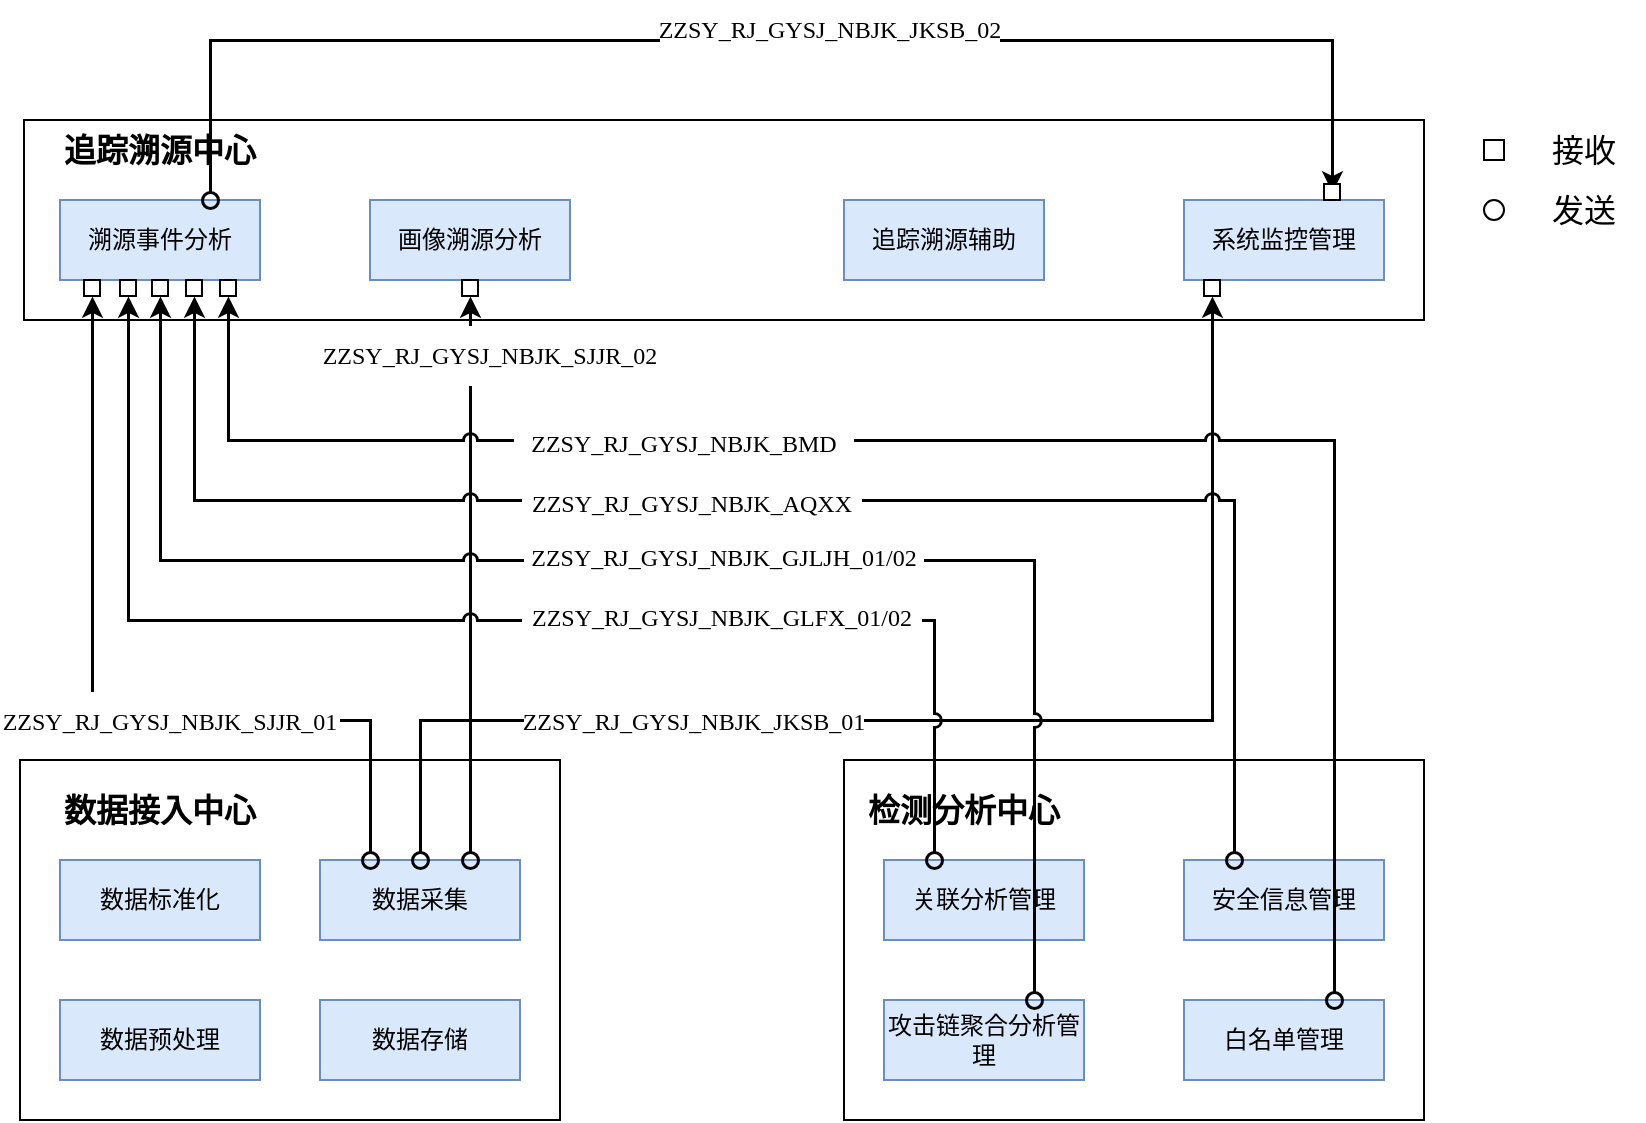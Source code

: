 <mxfile version="17.1.3" type="github">
  <diagram id="C5RBs43oDa-KdzZeNtuy" name="Page-1">
    <mxGraphModel dx="987" dy="1810" grid="1" gridSize="10" guides="1" tooltips="1" connect="1" arrows="1" fold="1" page="1" pageScale="1" pageWidth="827" pageHeight="1169" math="0" shadow="0">
      <root>
        <mxCell id="WIyWlLk6GJQsqaUBKTNV-0" />
        <mxCell id="WIyWlLk6GJQsqaUBKTNV-1" parent="WIyWlLk6GJQsqaUBKTNV-0" />
        <mxCell id="W6K0hSEOEhjyCYZdVSs8-0" value="" style="rounded=0;whiteSpace=wrap;html=1;" vertex="1" parent="WIyWlLk6GJQsqaUBKTNV-1">
          <mxGeometry x="140" y="-20" width="700" height="100" as="geometry" />
        </mxCell>
        <mxCell id="W6K0hSEOEhjyCYZdVSs8-1" value="追踪溯源中心" style="text;html=1;strokeColor=none;fillColor=none;align=center;verticalAlign=middle;whiteSpace=wrap;rounded=0;fontStyle=1;fontSize=16;" vertex="1" parent="WIyWlLk6GJQsqaUBKTNV-1">
          <mxGeometry x="148" y="-20" width="120" height="30" as="geometry" />
        </mxCell>
        <mxCell id="W6K0hSEOEhjyCYZdVSs8-2" value="溯源事件分析" style="rounded=0;whiteSpace=wrap;html=1;fillColor=#dae8fc;strokeColor=#6c8ebf;" vertex="1" parent="WIyWlLk6GJQsqaUBKTNV-1">
          <mxGeometry x="158" y="20" width="100" height="40" as="geometry" />
        </mxCell>
        <mxCell id="W6K0hSEOEhjyCYZdVSs8-3" value="画像溯源分析&lt;span style=&quot;color: rgba(0 , 0 , 0 , 0) ; font-family: monospace ; font-size: 0px&quot;&gt;%3CmxGraphModel%3E%3Croot%3E%3CmxCell%20id%3D%220%22%2F%3E%3CmxCell%20id%3D%221%22%20parent%3D%220%22%2F%3E%3CmxCell%20id%3D%222%22%20value%3D%22%E6%BA%AF%E6%BA%90%E4%BA%8B%E4%BB%B6%E5%88%86%E6%9E%90%22%20style%3D%22rounded%3D0%3BwhiteSpace%3Dwrap%3Bhtml%3D1%3BfillColor%3D%23dae8fc%3BstrokeColor%3D%236c8ebf%3B%22%20vertex%3D%221%22%20parent%3D%221%22%3E%3CmxGeometry%20x%3D%22220%22%20y%3D%22140%22%20width%3D%22120%22%20height%3D%2240%22%20as%3D%22geometry%22%2F%3E%3C%2FmxCell%3E%3C%2Froot%3E%3C%2FmxGraphModel%3E&lt;/span&gt;" style="rounded=0;whiteSpace=wrap;html=1;fillColor=#dae8fc;strokeColor=#6c8ebf;" vertex="1" parent="WIyWlLk6GJQsqaUBKTNV-1">
          <mxGeometry x="313" y="20" width="100" height="40" as="geometry" />
        </mxCell>
        <mxCell id="W6K0hSEOEhjyCYZdVSs8-35" style="edgeStyle=orthogonalEdgeStyle;shape=connector;rounded=0;sketch=0;jumpStyle=arc;orthogonalLoop=1;jettySize=auto;html=1;exitX=0.75;exitY=0;exitDx=0;exitDy=0;labelBackgroundColor=default;fontFamily=Helvetica;fontSize=16;fontColor=default;startArrow=oval;startFill=0;endArrow=classic;endFill=1;startSize=8;endSize=6;strokeColor=default;strokeWidth=1.5;" edge="1" parent="WIyWlLk6GJQsqaUBKTNV-1" source="W6K0hSEOEhjyCYZdVSs8-2">
          <mxGeometry relative="1" as="geometry">
            <mxPoint x="794" y="16" as="targetPoint" />
            <Array as="points">
              <mxPoint x="233" y="-60" />
              <mxPoint x="794" y="-60" />
            </Array>
          </mxGeometry>
        </mxCell>
        <mxCell id="W6K0hSEOEhjyCYZdVSs8-4" value="追踪溯源辅助" style="rounded=0;whiteSpace=wrap;html=1;fillColor=#dae8fc;strokeColor=#6c8ebf;" vertex="1" parent="WIyWlLk6GJQsqaUBKTNV-1">
          <mxGeometry x="550" y="20" width="100" height="40" as="geometry" />
        </mxCell>
        <mxCell id="W6K0hSEOEhjyCYZdVSs8-5" value="系统监控管理" style="rounded=0;whiteSpace=wrap;html=1;fillColor=#dae8fc;strokeColor=#6c8ebf;" vertex="1" parent="WIyWlLk6GJQsqaUBKTNV-1">
          <mxGeometry x="720" y="20" width="100" height="40" as="geometry" />
        </mxCell>
        <mxCell id="W6K0hSEOEhjyCYZdVSs8-6" value="" style="rounded=0;whiteSpace=wrap;html=1;" vertex="1" parent="WIyWlLk6GJQsqaUBKTNV-1">
          <mxGeometry x="138" y="300" width="270" height="180" as="geometry" />
        </mxCell>
        <mxCell id="W6K0hSEOEhjyCYZdVSs8-7" value="数据接入中心" style="text;html=1;strokeColor=none;fillColor=none;align=center;verticalAlign=middle;whiteSpace=wrap;rounded=0;fontStyle=1;fontSize=16;" vertex="1" parent="WIyWlLk6GJQsqaUBKTNV-1">
          <mxGeometry x="148" y="310" width="120" height="30" as="geometry" />
        </mxCell>
        <mxCell id="W6K0hSEOEhjyCYZdVSs8-8" value="数据标准化" style="rounded=0;whiteSpace=wrap;html=1;fillColor=#dae8fc;strokeColor=#6c8ebf;" vertex="1" parent="WIyWlLk6GJQsqaUBKTNV-1">
          <mxGeometry x="158" y="350" width="100" height="40" as="geometry" />
        </mxCell>
        <mxCell id="W6K0hSEOEhjyCYZdVSs8-9" value="数据预处理" style="rounded=0;whiteSpace=wrap;html=1;fillColor=#dae8fc;strokeColor=#6c8ebf;" vertex="1" parent="WIyWlLk6GJQsqaUBKTNV-1">
          <mxGeometry x="158" y="420" width="100" height="40" as="geometry" />
        </mxCell>
        <mxCell id="W6K0hSEOEhjyCYZdVSs8-10" value="数据采集" style="rounded=0;whiteSpace=wrap;html=1;fillColor=#dae8fc;strokeColor=#6c8ebf;" vertex="1" parent="WIyWlLk6GJQsqaUBKTNV-1">
          <mxGeometry x="288" y="350" width="100" height="40" as="geometry" />
        </mxCell>
        <mxCell id="W6K0hSEOEhjyCYZdVSs8-44" style="edgeStyle=orthogonalEdgeStyle;shape=connector;rounded=0;sketch=0;jumpStyle=arc;orthogonalLoop=1;jettySize=auto;html=1;entryX=0.5;entryY=1;entryDx=0;entryDy=0;labelBackgroundColor=default;fontFamily=Helvetica;fontSize=16;fontColor=default;startArrow=oval;startFill=0;endArrow=classic;endFill=1;startSize=8;endSize=6;strokeColor=default;strokeWidth=1.5;" edge="1" parent="WIyWlLk6GJQsqaUBKTNV-1" source="W6K0hSEOEhjyCYZdVSs8-10" target="W6K0hSEOEhjyCYZdVSs8-37">
          <mxGeometry relative="1" as="geometry">
            <Array as="points">
              <mxPoint x="313" y="280" />
              <mxPoint x="174" y="280" />
            </Array>
          </mxGeometry>
        </mxCell>
        <mxCell id="W6K0hSEOEhjyCYZdVSs8-34" style="edgeStyle=orthogonalEdgeStyle;shape=connector;rounded=0;sketch=0;jumpStyle=arc;orthogonalLoop=1;jettySize=auto;html=1;exitX=0.5;exitY=0;exitDx=0;exitDy=0;entryX=0.5;entryY=1;entryDx=0;entryDy=0;labelBackgroundColor=default;fontFamily=Helvetica;fontSize=16;fontColor=default;startArrow=oval;startFill=0;endArrow=classic;endFill=1;startSize=8;endSize=6;strokeColor=default;strokeWidth=1.5;" edge="1" parent="WIyWlLk6GJQsqaUBKTNV-1" source="W6K0hSEOEhjyCYZdVSs8-10" target="W6K0hSEOEhjyCYZdVSs8-47">
          <mxGeometry relative="1" as="geometry">
            <Array as="points">
              <mxPoint x="338" y="280" />
              <mxPoint x="734" y="280" />
            </Array>
          </mxGeometry>
        </mxCell>
        <mxCell id="W6K0hSEOEhjyCYZdVSs8-28" style="edgeStyle=orthogonalEdgeStyle;shape=connector;rounded=0;orthogonalLoop=1;jettySize=auto;html=1;exitX=0.75;exitY=0;exitDx=0;exitDy=0;entryX=0.5;entryY=1;entryDx=0;entryDy=0;labelBackgroundColor=default;fontFamily=Helvetica;fontSize=16;fontColor=default;startArrow=oval;startFill=0;endArrow=classic;endFill=1;startSize=8;endSize=6;strokeColor=default;strokeWidth=1.5;" edge="1" parent="WIyWlLk6GJQsqaUBKTNV-1" source="W6K0hSEOEhjyCYZdVSs8-10" target="W6K0hSEOEhjyCYZdVSs8-45">
          <mxGeometry relative="1" as="geometry" />
        </mxCell>
        <mxCell id="W6K0hSEOEhjyCYZdVSs8-11" value="数据存储" style="rounded=0;whiteSpace=wrap;html=1;fillColor=#dae8fc;strokeColor=#6c8ebf;" vertex="1" parent="WIyWlLk6GJQsqaUBKTNV-1">
          <mxGeometry x="288" y="420" width="100" height="40" as="geometry" />
        </mxCell>
        <mxCell id="W6K0hSEOEhjyCYZdVSs8-12" value="" style="rounded=0;whiteSpace=wrap;html=1;" vertex="1" parent="WIyWlLk6GJQsqaUBKTNV-1">
          <mxGeometry x="550" y="300" width="290" height="180" as="geometry" />
        </mxCell>
        <mxCell id="W6K0hSEOEhjyCYZdVSs8-13" value="检测分析中心" style="text;html=1;strokeColor=none;fillColor=none;align=center;verticalAlign=middle;whiteSpace=wrap;rounded=0;fontStyle=1;fontSize=16;" vertex="1" parent="WIyWlLk6GJQsqaUBKTNV-1">
          <mxGeometry x="550" y="310" width="120" height="30" as="geometry" />
        </mxCell>
        <mxCell id="W6K0hSEOEhjyCYZdVSs8-14" value="关联分析管理" style="rounded=0;whiteSpace=wrap;html=1;fillColor=#dae8fc;strokeColor=#6c8ebf;" vertex="1" parent="WIyWlLk6GJQsqaUBKTNV-1">
          <mxGeometry x="570" y="350" width="100" height="40" as="geometry" />
        </mxCell>
        <mxCell id="W6K0hSEOEhjyCYZdVSs8-29" style="edgeStyle=orthogonalEdgeStyle;shape=connector;rounded=0;orthogonalLoop=1;jettySize=auto;html=1;exitX=0.25;exitY=0;exitDx=0;exitDy=0;labelBackgroundColor=default;fontFamily=Helvetica;fontSize=16;fontColor=default;startArrow=oval;startFill=0;endArrow=classic;endFill=1;startSize=8;endSize=6;strokeColor=default;strokeWidth=1.5;sketch=0;jumpStyle=arc;entryX=0.5;entryY=1;entryDx=0;entryDy=0;" edge="1" parent="WIyWlLk6GJQsqaUBKTNV-1" source="W6K0hSEOEhjyCYZdVSs8-14" target="W6K0hSEOEhjyCYZdVSs8-40">
          <mxGeometry relative="1" as="geometry">
            <mxPoint x="250" y="160" as="targetPoint" />
            <Array as="points">
              <mxPoint x="595" y="230" />
              <mxPoint x="192" y="230" />
            </Array>
          </mxGeometry>
        </mxCell>
        <mxCell id="W6K0hSEOEhjyCYZdVSs8-15" value="攻击链聚合分析管理" style="rounded=0;whiteSpace=wrap;html=1;fillColor=#dae8fc;strokeColor=#6c8ebf;" vertex="1" parent="WIyWlLk6GJQsqaUBKTNV-1">
          <mxGeometry x="570" y="420" width="100" height="40" as="geometry" />
        </mxCell>
        <mxCell id="W6K0hSEOEhjyCYZdVSs8-30" style="edgeStyle=orthogonalEdgeStyle;shape=connector;rounded=0;sketch=0;jumpStyle=arc;orthogonalLoop=1;jettySize=auto;html=1;exitX=0.75;exitY=0;exitDx=0;exitDy=0;labelBackgroundColor=default;fontFamily=Helvetica;fontSize=16;fontColor=default;startArrow=oval;startFill=0;endArrow=classic;endFill=1;startSize=8;endSize=6;strokeColor=default;strokeWidth=1.5;entryX=0.5;entryY=1;entryDx=0;entryDy=0;" edge="1" parent="WIyWlLk6GJQsqaUBKTNV-1" source="W6K0hSEOEhjyCYZdVSs8-15" target="W6K0hSEOEhjyCYZdVSs8-39">
          <mxGeometry relative="1" as="geometry">
            <Array as="points">
              <mxPoint x="645" y="200" />
              <mxPoint x="208" y="200" />
            </Array>
          </mxGeometry>
        </mxCell>
        <mxCell id="W6K0hSEOEhjyCYZdVSs8-16" value="安全信息管理" style="rounded=0;whiteSpace=wrap;html=1;fillColor=#dae8fc;strokeColor=#6c8ebf;" vertex="1" parent="WIyWlLk6GJQsqaUBKTNV-1">
          <mxGeometry x="720" y="350" width="100" height="40" as="geometry" />
        </mxCell>
        <mxCell id="W6K0hSEOEhjyCYZdVSs8-31" style="edgeStyle=orthogonalEdgeStyle;shape=connector;rounded=0;sketch=0;jumpStyle=arc;orthogonalLoop=1;jettySize=auto;html=1;exitX=0.25;exitY=0;exitDx=0;exitDy=0;entryX=0.5;entryY=1;entryDx=0;entryDy=0;labelBackgroundColor=default;fontFamily=Helvetica;fontSize=16;fontColor=default;startArrow=oval;startFill=0;endArrow=classic;endFill=1;startSize=8;endSize=6;strokeColor=default;strokeWidth=1.5;" edge="1" parent="WIyWlLk6GJQsqaUBKTNV-1" source="W6K0hSEOEhjyCYZdVSs8-16" target="W6K0hSEOEhjyCYZdVSs8-42">
          <mxGeometry relative="1" as="geometry">
            <Array as="points">
              <mxPoint x="745" y="170" />
              <mxPoint x="225" y="170" />
            </Array>
          </mxGeometry>
        </mxCell>
        <mxCell id="W6K0hSEOEhjyCYZdVSs8-17" value="白名单管理" style="rounded=0;whiteSpace=wrap;html=1;fillColor=#dae8fc;strokeColor=#6c8ebf;" vertex="1" parent="WIyWlLk6GJQsqaUBKTNV-1">
          <mxGeometry x="720" y="420" width="100" height="40" as="geometry" />
        </mxCell>
        <mxCell id="W6K0hSEOEhjyCYZdVSs8-33" style="edgeStyle=orthogonalEdgeStyle;shape=connector;rounded=0;sketch=0;jumpStyle=arc;orthogonalLoop=1;jettySize=auto;html=1;exitX=0.75;exitY=0;exitDx=0;exitDy=0;entryX=0.5;entryY=1;entryDx=0;entryDy=0;labelBackgroundColor=default;fontFamily=Helvetica;fontSize=16;fontColor=default;startArrow=oval;startFill=0;endArrow=classic;endFill=1;startSize=8;endSize=6;strokeColor=default;strokeWidth=1.5;" edge="1" parent="WIyWlLk6GJQsqaUBKTNV-1" source="W6K0hSEOEhjyCYZdVSs8-17" target="W6K0hSEOEhjyCYZdVSs8-43">
          <mxGeometry relative="1" as="geometry">
            <Array as="points">
              <mxPoint x="795" y="140" />
              <mxPoint x="242" y="140" />
            </Array>
          </mxGeometry>
        </mxCell>
        <mxCell id="W6K0hSEOEhjyCYZdVSs8-37" value="" style="rounded=0;whiteSpace=wrap;html=1;fontFamily=Helvetica;fontSize=16;fontColor=default;" vertex="1" parent="WIyWlLk6GJQsqaUBKTNV-1">
          <mxGeometry x="170" y="60" width="8" height="8" as="geometry" />
        </mxCell>
        <mxCell id="W6K0hSEOEhjyCYZdVSs8-36" value="&lt;span lang=&quot;EN-US&quot; style=&quot;font-size: 12px ; font-family: &amp;#34;times new roman&amp;#34; , serif&quot;&gt;ZZSY_RJ_GYSJ_NBJK_SJJR_01&lt;/span&gt;" style="text;html=1;strokeColor=none;fillColor=#FFFFFF;align=center;verticalAlign=middle;whiteSpace=wrap;rounded=0;fontFamily=Helvetica;fontSize=12;fontColor=default;" vertex="1" parent="WIyWlLk6GJQsqaUBKTNV-1">
          <mxGeometry x="128" y="266" width="170" height="30" as="geometry" />
        </mxCell>
        <mxCell id="W6K0hSEOEhjyCYZdVSs8-39" value="" style="rounded=0;whiteSpace=wrap;html=1;fontFamily=Helvetica;fontSize=16;fontColor=default;" vertex="1" parent="WIyWlLk6GJQsqaUBKTNV-1">
          <mxGeometry x="204" y="60" width="8" height="8" as="geometry" />
        </mxCell>
        <mxCell id="W6K0hSEOEhjyCYZdVSs8-40" value="" style="rounded=0;whiteSpace=wrap;html=1;fontFamily=Helvetica;fontSize=16;fontColor=default;" vertex="1" parent="WIyWlLk6GJQsqaUBKTNV-1">
          <mxGeometry x="188" y="60" width="8" height="8" as="geometry" />
        </mxCell>
        <mxCell id="W6K0hSEOEhjyCYZdVSs8-42" value="" style="rounded=0;whiteSpace=wrap;html=1;fontFamily=Helvetica;fontSize=16;fontColor=default;" vertex="1" parent="WIyWlLk6GJQsqaUBKTNV-1">
          <mxGeometry x="221" y="60" width="8" height="8" as="geometry" />
        </mxCell>
        <mxCell id="W6K0hSEOEhjyCYZdVSs8-43" value="" style="rounded=0;whiteSpace=wrap;html=1;fontFamily=Helvetica;fontSize=16;fontColor=default;" vertex="1" parent="WIyWlLk6GJQsqaUBKTNV-1">
          <mxGeometry x="238" y="60" width="8" height="8" as="geometry" />
        </mxCell>
        <mxCell id="W6K0hSEOEhjyCYZdVSs8-45" value="" style="rounded=0;whiteSpace=wrap;html=1;fontFamily=Helvetica;fontSize=16;fontColor=default;" vertex="1" parent="WIyWlLk6GJQsqaUBKTNV-1">
          <mxGeometry x="359" y="60" width="8" height="8" as="geometry" />
        </mxCell>
        <mxCell id="W6K0hSEOEhjyCYZdVSs8-47" value="" style="rounded=0;whiteSpace=wrap;html=1;fontFamily=Helvetica;fontSize=16;fontColor=default;" vertex="1" parent="WIyWlLk6GJQsqaUBKTNV-1">
          <mxGeometry x="730" y="60" width="8" height="8" as="geometry" />
        </mxCell>
        <mxCell id="W6K0hSEOEhjyCYZdVSs8-49" value="" style="rounded=0;whiteSpace=wrap;html=1;fontFamily=Helvetica;fontSize=16;fontColor=default;" vertex="1" parent="WIyWlLk6GJQsqaUBKTNV-1">
          <mxGeometry x="790" y="12" width="8" height="8" as="geometry" />
        </mxCell>
        <mxCell id="W6K0hSEOEhjyCYZdVSs8-53" value="&lt;span lang=&quot;EN-US&quot; style=&quot;font-size: 12px ; font-family: &amp;#34;times new roman&amp;#34; , serif&quot;&gt;ZZSY_RJ_GYSJ_NBJK_SJJR_02&lt;/span&gt;" style="text;html=1;strokeColor=none;fillColor=#FFFFFF;align=center;verticalAlign=middle;whiteSpace=wrap;rounded=0;fontFamily=Helvetica;fontSize=12;fontColor=default;" vertex="1" parent="WIyWlLk6GJQsqaUBKTNV-1">
          <mxGeometry x="288" y="83" width="170" height="30" as="geometry" />
        </mxCell>
        <mxCell id="W6K0hSEOEhjyCYZdVSs8-54" value="&lt;span lang=&quot;EN-US&quot; style=&quot;font-size: 12px ; font-family: &amp;#34;times new roman&amp;#34; , serif&quot;&gt;ZZSY_RJ_GYSJ_NBJK_GLFX_01/02&lt;/span&gt;" style="text;html=1;strokeColor=none;fillColor=#FFFFFF;align=center;verticalAlign=middle;whiteSpace=wrap;rounded=0;fontFamily=Helvetica;fontSize=12;fontColor=default;" vertex="1" parent="WIyWlLk6GJQsqaUBKTNV-1">
          <mxGeometry x="389" y="214" width="200" height="30" as="geometry" />
        </mxCell>
        <mxCell id="W6K0hSEOEhjyCYZdVSs8-55" value="&lt;span lang=&quot;EN-US&quot; style=&quot;font-size: 12px ; font-family: &amp;#34;times new roman&amp;#34; , serif&quot;&gt;ZZSY_RJ_GYSJ_NBJK_JKSB_02&lt;/span&gt;" style="text;html=1;strokeColor=none;fillColor=#FFFFFF;align=center;verticalAlign=middle;whiteSpace=wrap;rounded=0;fontFamily=Helvetica;fontSize=12;fontColor=default;" vertex="1" parent="WIyWlLk6GJQsqaUBKTNV-1">
          <mxGeometry x="458" y="-80" width="170" height="30" as="geometry" />
        </mxCell>
        <mxCell id="W6K0hSEOEhjyCYZdVSs8-57" value="&lt;span lang=&quot;EN-US&quot; style=&quot;font-size: 12px ; font-family: &amp;#34;times new roman&amp;#34; , serif&quot;&gt;ZZSY_RJ_GYSJ_NBJK_JKSB_01&lt;/span&gt;" style="text;html=1;strokeColor=none;fillColor=#FFFFFF;align=center;verticalAlign=middle;whiteSpace=wrap;rounded=0;fontFamily=Helvetica;fontSize=12;fontColor=default;" vertex="1" parent="WIyWlLk6GJQsqaUBKTNV-1">
          <mxGeometry x="390" y="266" width="170" height="30" as="geometry" />
        </mxCell>
        <mxCell id="W6K0hSEOEhjyCYZdVSs8-59" value="&lt;span lang=&quot;EN-US&quot; style=&quot;font-size: 12px ; font-family: &amp;#34;times new roman&amp;#34; , serif&quot;&gt;ZZSY_RJ_GYSJ_NBJK_GJLJH_01/02&lt;/span&gt;" style="text;html=1;strokeColor=none;fillColor=#FFFFFF;align=center;verticalAlign=middle;whiteSpace=wrap;rounded=0;fontFamily=Helvetica;fontSize=12;fontColor=default;" vertex="1" parent="WIyWlLk6GJQsqaUBKTNV-1">
          <mxGeometry x="390" y="184" width="200" height="30" as="geometry" />
        </mxCell>
        <mxCell id="W6K0hSEOEhjyCYZdVSs8-60" value="&lt;span lang=&quot;EN-US&quot; style=&quot;font-size: 12px ; font-family: &amp;#34;times new roman&amp;#34; , serif&quot;&gt;ZZSY_RJ_GYSJ_NBJK_AQXX&lt;/span&gt;" style="text;html=1;strokeColor=none;fillColor=#FFFFFF;align=center;verticalAlign=middle;whiteSpace=wrap;rounded=0;fontFamily=Helvetica;fontSize=12;fontColor=default;" vertex="1" parent="WIyWlLk6GJQsqaUBKTNV-1">
          <mxGeometry x="389" y="157" width="170" height="30" as="geometry" />
        </mxCell>
        <mxCell id="W6K0hSEOEhjyCYZdVSs8-61" value="&lt;span lang=&quot;EN-US&quot; style=&quot;font-size: 12px ; font-family: &amp;#34;times new roman&amp;#34; , serif&quot;&gt;ZZSY_RJ_GYSJ_NBJK_BMD&lt;/span&gt;" style="text;html=1;strokeColor=none;fillColor=#FFFFFF;align=center;verticalAlign=middle;whiteSpace=wrap;rounded=0;fontFamily=Helvetica;fontSize=12;fontColor=default;" vertex="1" parent="WIyWlLk6GJQsqaUBKTNV-1">
          <mxGeometry x="385" y="127" width="170" height="30" as="geometry" />
        </mxCell>
        <mxCell id="W6K0hSEOEhjyCYZdVSs8-62" value="" style="group" vertex="1" connectable="0" parent="WIyWlLk6GJQsqaUBKTNV-1">
          <mxGeometry x="870" y="-20" width="80" height="60" as="geometry" />
        </mxCell>
        <mxCell id="W6K0hSEOEhjyCYZdVSs8-21" value="" style="rounded=0;whiteSpace=wrap;html=1;fontFamily=Helvetica;fontSize=16;fontColor=default;" vertex="1" parent="W6K0hSEOEhjyCYZdVSs8-62">
          <mxGeometry y="10" width="10" height="10" as="geometry" />
        </mxCell>
        <mxCell id="W6K0hSEOEhjyCYZdVSs8-24" value="接收" style="text;html=1;strokeColor=none;fillColor=none;align=center;verticalAlign=middle;whiteSpace=wrap;rounded=0;fontFamily=Helvetica;fontSize=16;fontColor=default;" vertex="1" parent="W6K0hSEOEhjyCYZdVSs8-62">
          <mxGeometry x="20" width="60" height="30" as="geometry" />
        </mxCell>
        <mxCell id="W6K0hSEOEhjyCYZdVSs8-25" value="" style="ellipse;whiteSpace=wrap;html=1;aspect=fixed;fontFamily=Helvetica;fontSize=16;fontColor=default;" vertex="1" parent="W6K0hSEOEhjyCYZdVSs8-62">
          <mxGeometry y="40" width="10" height="10" as="geometry" />
        </mxCell>
        <mxCell id="W6K0hSEOEhjyCYZdVSs8-26" value="发送" style="text;html=1;strokeColor=none;fillColor=none;align=center;verticalAlign=middle;whiteSpace=wrap;rounded=0;fontFamily=Helvetica;fontSize=16;fontColor=default;" vertex="1" parent="W6K0hSEOEhjyCYZdVSs8-62">
          <mxGeometry x="20" y="30" width="60" height="30" as="geometry" />
        </mxCell>
      </root>
    </mxGraphModel>
  </diagram>
</mxfile>
